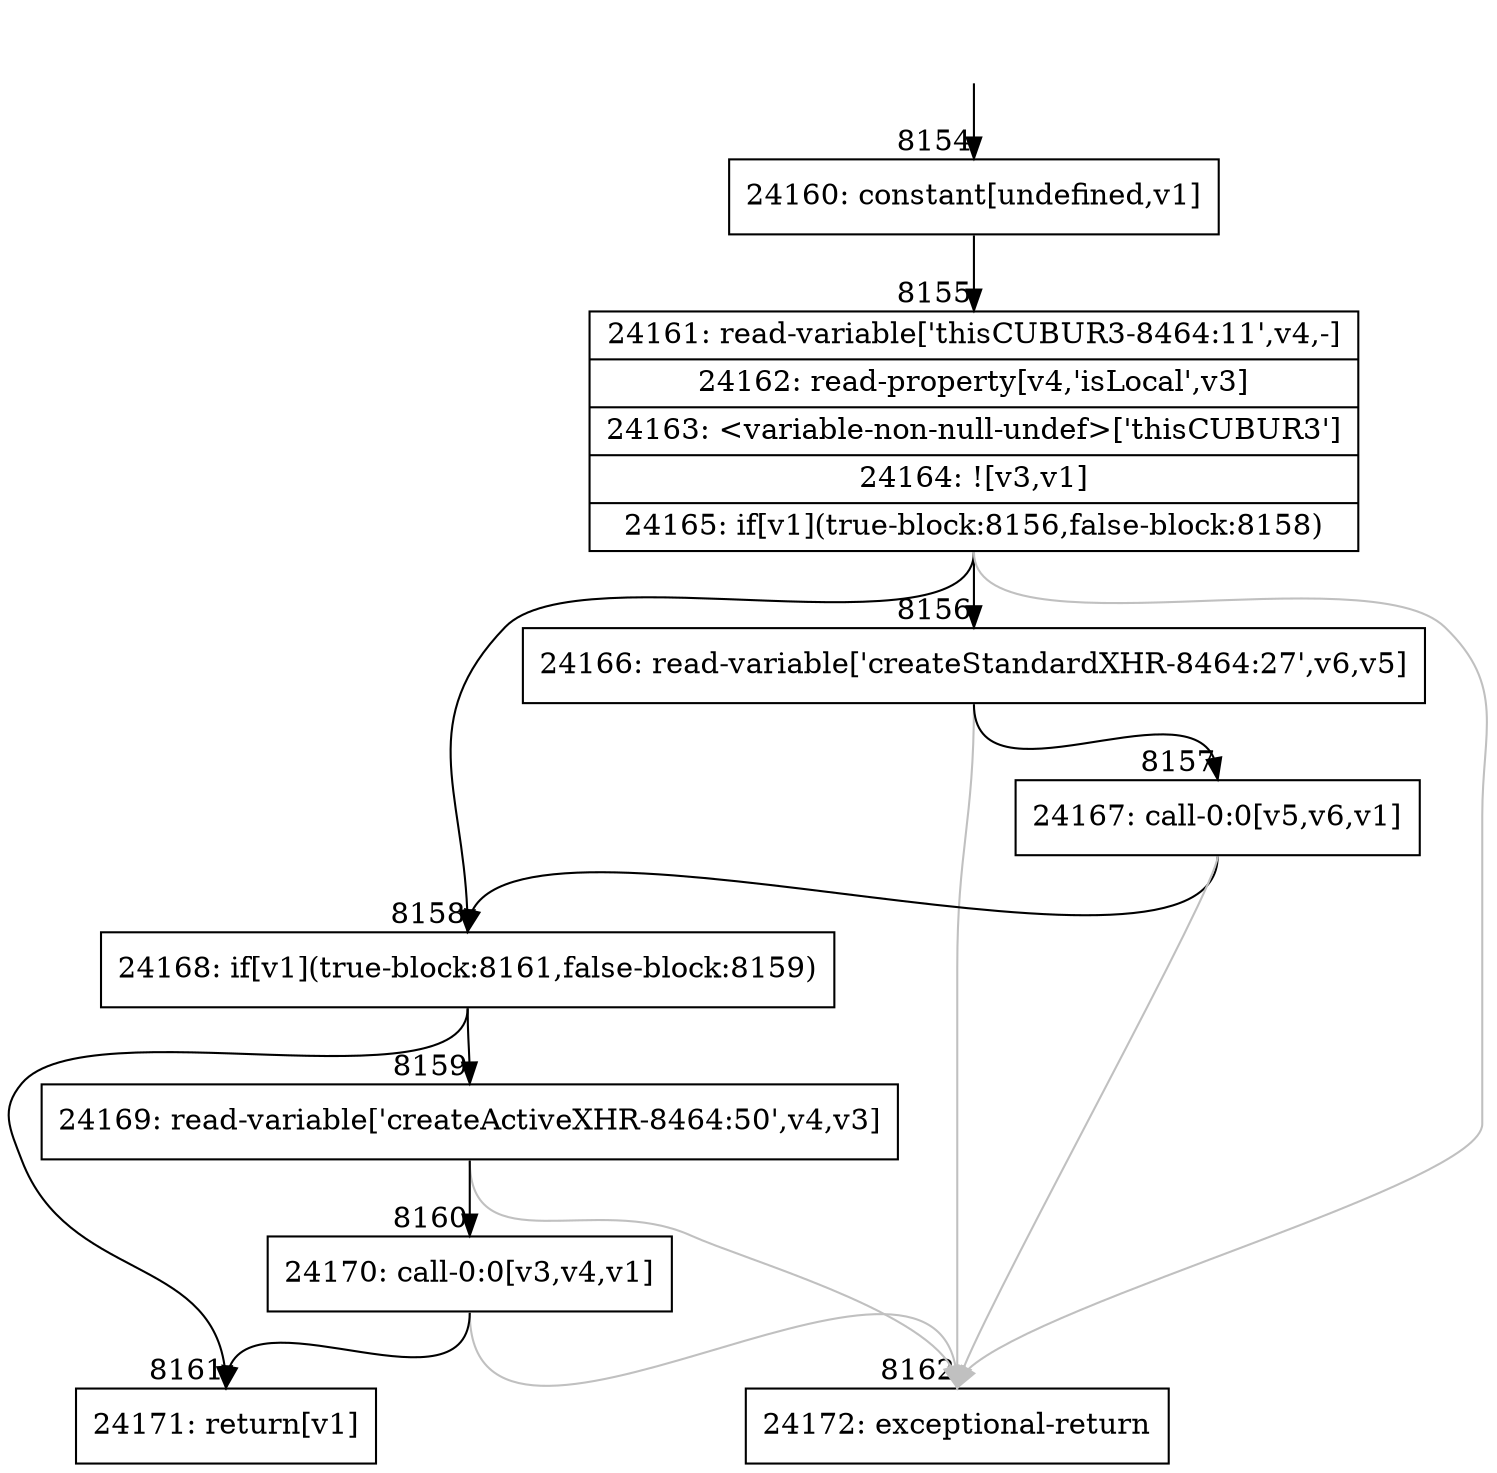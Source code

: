 digraph {
rankdir="TD"
BB_entry508[shape=none,label=""];
BB_entry508 -> BB8154 [tailport=s, headport=n, headlabel="    8154"]
BB8154 [shape=record label="{24160: constant[undefined,v1]}" ] 
BB8154 -> BB8155 [tailport=s, headport=n, headlabel="      8155"]
BB8155 [shape=record label="{24161: read-variable['thisCUBUR3-8464:11',v4,-]|24162: read-property[v4,'isLocal',v3]|24163: \<variable-non-null-undef\>['thisCUBUR3']|24164: ![v3,v1]|24165: if[v1](true-block:8156,false-block:8158)}" ] 
BB8155 -> BB8158 [tailport=s, headport=n, headlabel="      8158"]
BB8155 -> BB8156 [tailport=s, headport=n, headlabel="      8156"]
BB8155 -> BB8162 [tailport=s, headport=n, color=gray, headlabel="      8162"]
BB8156 [shape=record label="{24166: read-variable['createStandardXHR-8464:27',v6,v5]}" ] 
BB8156 -> BB8157 [tailport=s, headport=n, headlabel="      8157"]
BB8156 -> BB8162 [tailport=s, headport=n, color=gray]
BB8157 [shape=record label="{24167: call-0:0[v5,v6,v1]}" ] 
BB8157 -> BB8158 [tailport=s, headport=n]
BB8157 -> BB8162 [tailport=s, headport=n, color=gray]
BB8158 [shape=record label="{24168: if[v1](true-block:8161,false-block:8159)}" ] 
BB8158 -> BB8161 [tailport=s, headport=n, headlabel="      8161"]
BB8158 -> BB8159 [tailport=s, headport=n, headlabel="      8159"]
BB8159 [shape=record label="{24169: read-variable['createActiveXHR-8464:50',v4,v3]}" ] 
BB8159 -> BB8160 [tailport=s, headport=n, headlabel="      8160"]
BB8159 -> BB8162 [tailport=s, headport=n, color=gray]
BB8160 [shape=record label="{24170: call-0:0[v3,v4,v1]}" ] 
BB8160 -> BB8161 [tailport=s, headport=n]
BB8160 -> BB8162 [tailport=s, headport=n, color=gray]
BB8161 [shape=record label="{24171: return[v1]}" ] 
BB8162 [shape=record label="{24172: exceptional-return}" ] 
}
